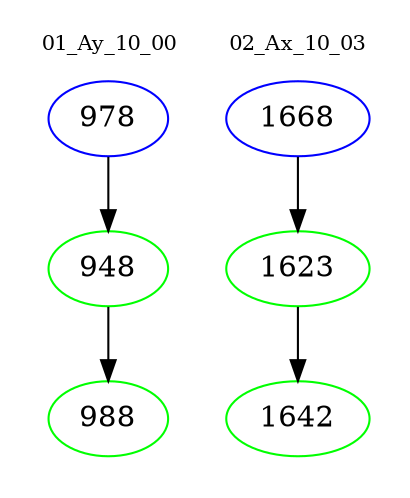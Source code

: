 digraph{
subgraph cluster_0 {
color = white
label = "01_Ay_10_00";
fontsize=10;
T0_978 [label="978", color="blue"]
T0_978 -> T0_948 [color="black"]
T0_948 [label="948", color="green"]
T0_948 -> T0_988 [color="black"]
T0_988 [label="988", color="green"]
}
subgraph cluster_1 {
color = white
label = "02_Ax_10_03";
fontsize=10;
T1_1668 [label="1668", color="blue"]
T1_1668 -> T1_1623 [color="black"]
T1_1623 [label="1623", color="green"]
T1_1623 -> T1_1642 [color="black"]
T1_1642 [label="1642", color="green"]
}
}
